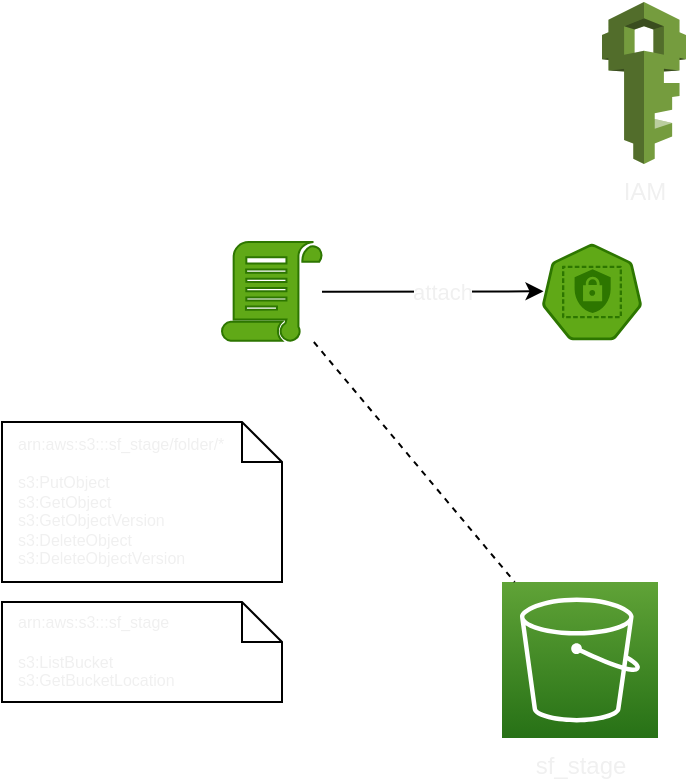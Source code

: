 <mxfile>
    <diagram id="viZa3OFTYwjqBXtbgQVL" name="ページ1">
        <mxGraphModel dx="1186" dy="558" grid="1" gridSize="10" guides="1" tooltips="1" connect="1" arrows="1" fold="1" page="1" pageScale="1" pageWidth="1654" pageHeight="1169" math="0" shadow="0">
            <root>
                <mxCell id="0"/>
                <mxCell id="1" parent="0"/>
                <mxCell id="2" value="sf_stage" style="sketch=0;points=[[0,0,0],[0.25,0,0],[0.5,0,0],[0.75,0,0],[1,0,0],[0,1,0],[0.25,1,0],[0.5,1,0],[0.75,1,0],[1,1,0],[0,0.25,0],[0,0.5,0],[0,0.75,0],[1,0.25,0],[1,0.5,0],[1,0.75,0]];outlineConnect=0;fontColor=#F0F0F0;gradientColor=#60A337;gradientDirection=north;fillColor=#277116;strokeColor=#ffffff;dashed=0;verticalLabelPosition=bottom;verticalAlign=top;align=center;html=1;fontSize=12;fontStyle=0;aspect=fixed;shape=mxgraph.aws4.resourceIcon;resIcon=mxgraph.aws4.s3;" vertex="1" parent="1">
                    <mxGeometry x="580" y="370" width="78" height="78" as="geometry"/>
                </mxCell>
                <mxCell id="3" value="IAM" style="outlineConnect=0;dashed=0;verticalLabelPosition=bottom;verticalAlign=top;align=center;html=1;shape=mxgraph.aws3.iam;fillColor=#759C3E;gradientColor=none;fontColor=#F0F0F0;" vertex="1" parent="1">
                    <mxGeometry x="630" y="80" width="42" height="81" as="geometry"/>
                </mxCell>
                <mxCell id="6" value="attach" style="edgeStyle=none;html=1;entryX=0.015;entryY=0.493;entryDx=0;entryDy=0;entryPerimeter=0;fontColor=#F0F0F0;" edge="1" parent="1" source="4" target="5">
                    <mxGeometry x="0.084" relative="1" as="geometry">
                        <mxPoint as="offset"/>
                    </mxGeometry>
                </mxCell>
                <mxCell id="8" style="edgeStyle=none;html=1;fontColor=#F0F0F0;endArrow=none;endFill=0;dashed=1;" edge="1" parent="1" source="4" target="2">
                    <mxGeometry relative="1" as="geometry"/>
                </mxCell>
                <mxCell id="4" value="sf_stage_policy" style="sketch=0;pointerEvents=1;shadow=0;dashed=0;html=1;strokeColor=#2D7600;labelPosition=left;verticalLabelPosition=bottom;verticalAlign=top;align=right;fillColor=#60a917;shape=mxgraph.mscae.intune.policy;fontColor=#ffffff;" vertex="1" parent="1">
                    <mxGeometry x="440" y="200" width="50" height="50" as="geometry"/>
                </mxCell>
                <mxCell id="5" value="sf_stage_role" style="sketch=0;html=1;dashed=0;whitespace=wrap;fillColor=#60a917;strokeColor=#2D7600;points=[[0.005,0.63,0],[0.1,0.2,0],[0.9,0.2,0],[0.5,0,0],[0.995,0.63,0],[0.72,0.99,0],[0.5,1,0],[0.28,0.99,0]];shape=mxgraph.kubernetes.icon;prIcon=role;fontColor=#ffffff;labelPosition=center;verticalLabelPosition=bottom;align=center;verticalAlign=top;" vertex="1" parent="1">
                    <mxGeometry x="600" y="200" width="50" height="50" as="geometry"/>
                </mxCell>
                <mxCell id="9" value="&lt;div&gt;arn:aws:s3:::sf_stage/folder/*&lt;br&gt;&lt;/div&gt;&lt;div&gt;&lt;br&gt;&lt;/div&gt;&lt;div style=&quot;font-size: 8px&quot;&gt;s3:PutObject&lt;/div&gt;&lt;div style=&quot;font-size: 8px&quot;&gt;s3:GetObject&lt;/div&gt;&lt;div style=&quot;font-size: 8px&quot;&gt;s3:GetObjectVersion&lt;/div&gt;&lt;div style=&quot;font-size: 8px&quot;&gt;s3:DeleteObject&lt;/div&gt;&lt;div style=&quot;font-size: 8px&quot;&gt;s3:DeleteObjectVersion&lt;/div&gt;" style="shape=note;size=20;whiteSpace=wrap;html=1;fontColor=#F0F0F0;align=left;fontSize=8;spacingLeft=6;" vertex="1" parent="1">
                    <mxGeometry x="330" y="290" width="140" height="80" as="geometry"/>
                </mxCell>
                <mxCell id="10" value="&lt;div&gt;&lt;div&gt;&lt;span&gt;arn:aws:s3:::sf_stage&lt;/span&gt;&lt;/div&gt;&lt;div&gt;&lt;span style=&quot;font-size: 8px&quot;&gt;&lt;br&gt;&lt;/span&gt;&lt;/div&gt;&lt;div&gt;&lt;span style=&quot;font-size: 8px&quot;&gt;s3:ListBucket&lt;/span&gt;&lt;br&gt;&lt;/div&gt;&lt;div style=&quot;font-size: 8px&quot;&gt;s3:GetBucketLocation&lt;/div&gt;&lt;/div&gt;" style="shape=note;size=20;whiteSpace=wrap;html=1;fontColor=#F0F0F0;align=left;fontSize=8;spacingLeft=6;" vertex="1" parent="1">
                    <mxGeometry x="330" y="380" width="140" height="50" as="geometry"/>
                </mxCell>
            </root>
        </mxGraphModel>
    </diagram>
</mxfile>